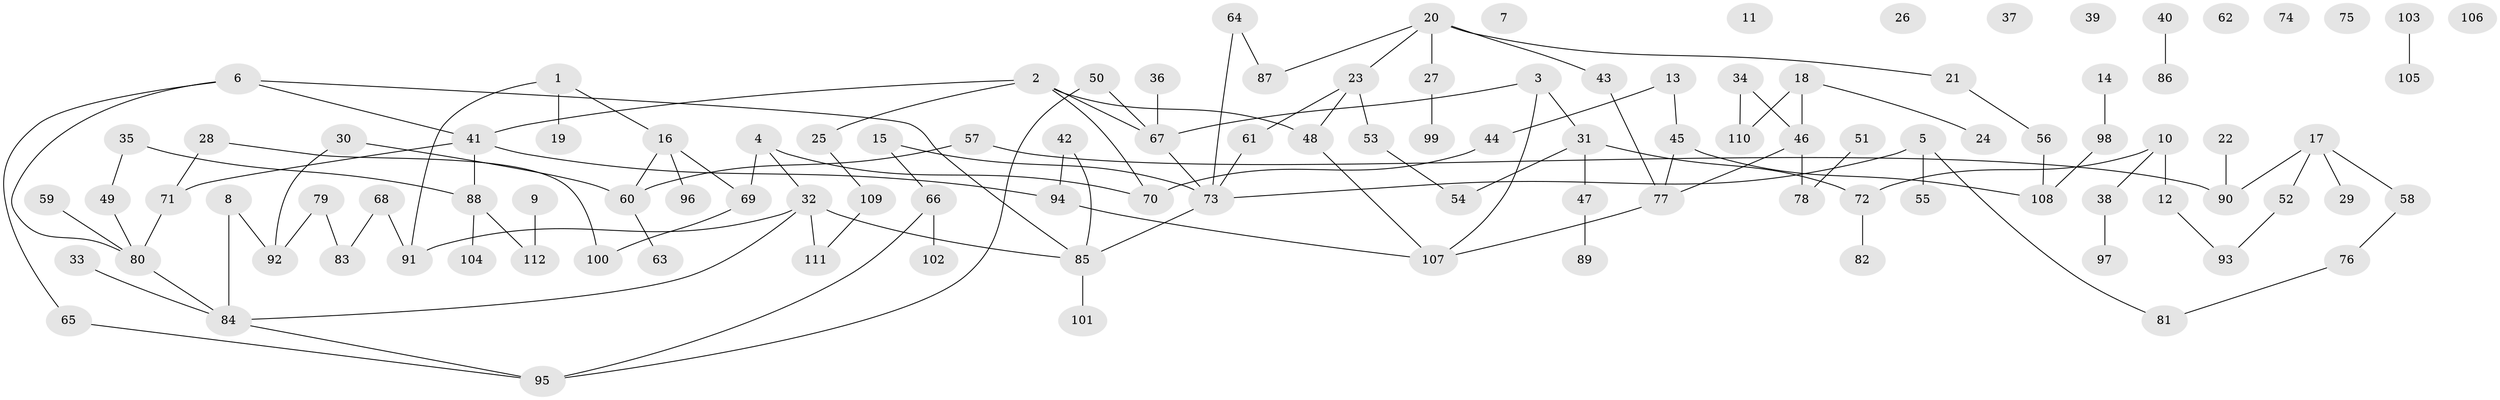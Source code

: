 // Generated by graph-tools (version 1.1) at 2025/00/03/09/25 03:00:43]
// undirected, 112 vertices, 125 edges
graph export_dot {
graph [start="1"]
  node [color=gray90,style=filled];
  1;
  2;
  3;
  4;
  5;
  6;
  7;
  8;
  9;
  10;
  11;
  12;
  13;
  14;
  15;
  16;
  17;
  18;
  19;
  20;
  21;
  22;
  23;
  24;
  25;
  26;
  27;
  28;
  29;
  30;
  31;
  32;
  33;
  34;
  35;
  36;
  37;
  38;
  39;
  40;
  41;
  42;
  43;
  44;
  45;
  46;
  47;
  48;
  49;
  50;
  51;
  52;
  53;
  54;
  55;
  56;
  57;
  58;
  59;
  60;
  61;
  62;
  63;
  64;
  65;
  66;
  67;
  68;
  69;
  70;
  71;
  72;
  73;
  74;
  75;
  76;
  77;
  78;
  79;
  80;
  81;
  82;
  83;
  84;
  85;
  86;
  87;
  88;
  89;
  90;
  91;
  92;
  93;
  94;
  95;
  96;
  97;
  98;
  99;
  100;
  101;
  102;
  103;
  104;
  105;
  106;
  107;
  108;
  109;
  110;
  111;
  112;
  1 -- 16;
  1 -- 19;
  1 -- 91;
  2 -- 25;
  2 -- 41;
  2 -- 48;
  2 -- 67;
  2 -- 70;
  3 -- 31;
  3 -- 67;
  3 -- 107;
  4 -- 32;
  4 -- 69;
  4 -- 70;
  5 -- 55;
  5 -- 73;
  5 -- 81;
  6 -- 41;
  6 -- 65;
  6 -- 80;
  6 -- 85;
  8 -- 84;
  8 -- 92;
  9 -- 112;
  10 -- 12;
  10 -- 38;
  10 -- 72;
  12 -- 93;
  13 -- 44;
  13 -- 45;
  14 -- 98;
  15 -- 66;
  15 -- 73;
  16 -- 60;
  16 -- 69;
  16 -- 96;
  17 -- 29;
  17 -- 52;
  17 -- 58;
  17 -- 90;
  18 -- 24;
  18 -- 46;
  18 -- 110;
  20 -- 21;
  20 -- 23;
  20 -- 27;
  20 -- 43;
  20 -- 87;
  21 -- 56;
  22 -- 90;
  23 -- 48;
  23 -- 53;
  23 -- 61;
  25 -- 109;
  27 -- 99;
  28 -- 71;
  28 -- 100;
  30 -- 60;
  30 -- 92;
  31 -- 47;
  31 -- 54;
  31 -- 72;
  32 -- 84;
  32 -- 85;
  32 -- 91;
  32 -- 111;
  33 -- 84;
  34 -- 46;
  34 -- 110;
  35 -- 49;
  35 -- 88;
  36 -- 67;
  38 -- 97;
  40 -- 86;
  41 -- 71;
  41 -- 88;
  41 -- 94;
  42 -- 85;
  42 -- 94;
  43 -- 77;
  44 -- 70;
  45 -- 77;
  45 -- 108;
  46 -- 77;
  46 -- 78;
  47 -- 89;
  48 -- 107;
  49 -- 80;
  50 -- 67;
  50 -- 95;
  51 -- 78;
  52 -- 93;
  53 -- 54;
  56 -- 108;
  57 -- 60;
  57 -- 90;
  58 -- 76;
  59 -- 80;
  60 -- 63;
  61 -- 73;
  64 -- 73;
  64 -- 87;
  65 -- 95;
  66 -- 95;
  66 -- 102;
  67 -- 73;
  68 -- 83;
  68 -- 91;
  69 -- 100;
  71 -- 80;
  72 -- 82;
  73 -- 85;
  76 -- 81;
  77 -- 107;
  79 -- 83;
  79 -- 92;
  80 -- 84;
  84 -- 95;
  85 -- 101;
  88 -- 104;
  88 -- 112;
  94 -- 107;
  98 -- 108;
  103 -- 105;
  109 -- 111;
}
